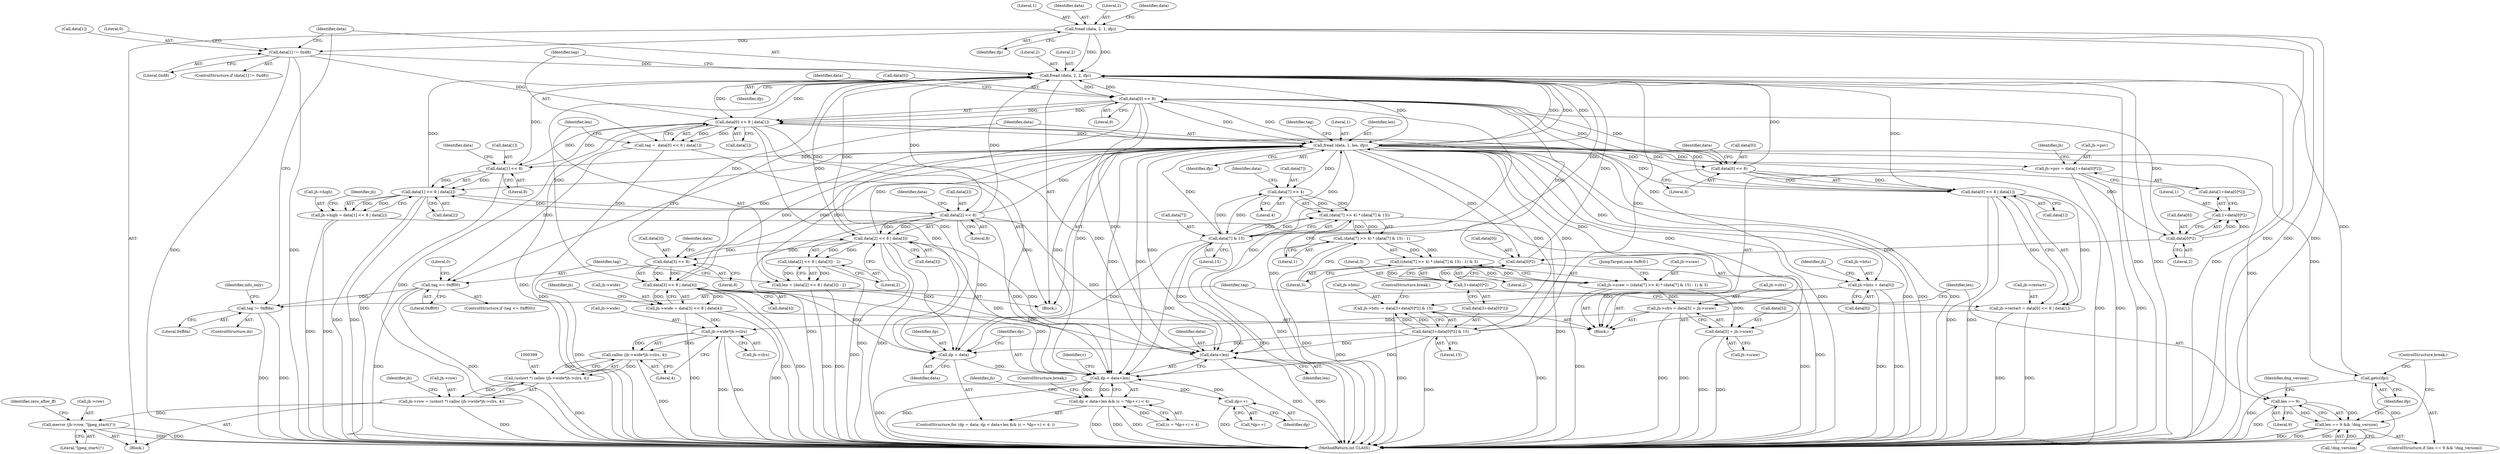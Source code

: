 digraph "0_rawstudio_983bda1f0fa5fa86884381208274198a620f006e@array" {
"1000126" [label="(Call,data[1] != 0xd8)"];
"1000120" [label="(Call,fread (data, 2, 1, ifp))"];
"1000135" [label="(Call,fread (data, 2, 2, ifp))"];
"1000143" [label="(Call,data[0] << 8)"];
"1000142" [label="(Call,data[0] << 8 | data[1])"];
"1000140" [label="(Call,tag =  data[0] << 8 | data[1])"];
"1000165" [label="(Call,tag <= 0xff00)"];
"1000334" [label="(Call,tag != 0xffda)"];
"1000170" [label="(Call,fread (data, 1, len, ifp))"];
"1000186" [label="(Call,data[7] >> 4)"];
"1000185" [label="(Call,(data[7] >> 4) * (data[7] & 15))"];
"1000184" [label="(Call,(data[7] >> 4) * (data[7] & 15) - 1)"];
"1000183" [label="(Call,((data[7] >> 4) * (data[7] & 15) - 1) & 3)"];
"1000179" [label="(Call,jh->sraw = ((data[7] >> 4) * (data[7] & 15) - 1) & 3)"];
"1000232" [label="(Call,jh->clrs = data[5] + jh->sraw)"];
"1000401" [label="(Call,jh->wide*jh->clrs)"];
"1000400" [label="(Call,calloc (jh->wide*jh->clrs, 4))"];
"1000398" [label="(Call,(ushort *) calloc (jh->wide*jh->clrs, 4))"];
"1000394" [label="(Call,jh->row = (ushort *) calloc (jh->wide*jh->clrs, 4))"];
"1000409" [label="(Call,merror (jh->row, \"ljpeg_start()\"))"];
"1000236" [label="(Call,data[5] + jh->sraw)"];
"1000191" [label="(Call,data[7] & 15)"];
"1000258" [label="(Call,dp = data)"];
"1000262" [label="(Call,dp < data+len)"];
"1000261" [label="(Call,dp < data+len && (c = *dp++) < 4)"];
"1000271" [label="(Call,dp++)"];
"1000264" [label="(Call,data+len)"];
"1000199" [label="(Call,jh->bits = data[0])"];
"1000304" [label="(Call,jh->bits -= data[3+data[0]*2] & 15)"];
"1000211" [label="(Call,data[1] << 8)"];
"1000210" [label="(Call,data[1] << 8 | data[2])"];
"1000155" [label="(Call,data[2] << 8)"];
"1000154" [label="(Call,data[2] << 8 | data[3])"];
"1000153" [label="(Call,(data[2] << 8 | data[3]) - 2)"];
"1000151" [label="(Call,len = (data[2] << 8 | data[3]) - 2)"];
"1000224" [label="(Call,data[3] << 8)"];
"1000223" [label="(Call,data[3] << 8 | data[4])"];
"1000219" [label="(Call,jh->wide = data[3] << 8 | data[4])"];
"1000206" [label="(Call,jh->high = data[1] << 8 | data[2])"];
"1000245" [label="(Call,len == 9)"];
"1000244" [label="(Call,len == 9 && !dng_version)"];
"1000250" [label="(Call,getc(ifp))"];
"1000291" [label="(Call,jh->psv = data[1+data[0]*2])"];
"1000299" [label="(Call,data[0]*2)"];
"1000297" [label="(Call,1+data[0]*2)"];
"1000313" [label="(Call,data[0]*2)"];
"1000311" [label="(Call,3+data[0]*2)"];
"1000308" [label="(Call,data[3+data[0]*2] & 15)"];
"1000326" [label="(Call,data[0] << 8)"];
"1000325" [label="(Call,data[0] << 8 | data[1])"];
"1000321" [label="(Call,jh->restart = data[0] << 8 | data[1])"];
"1000224" [label="(Call,data[3] << 8)"];
"1000133" [label="(ControlStructure,do)"];
"1000400" [label="(Call,calloc (jh->wide*jh->clrs, 4))"];
"1000124" [label="(Identifier,ifp)"];
"1000177" [label="(Block,)"];
"1000137" [label="(Literal,2)"];
"1000277" [label="(Identifier,jh)"];
"1000134" [label="(Block,)"];
"1000252" [label="(ControlStructure,break;)"];
"1000416" [label="(Identifier,zero_after_ff)"];
"1000203" [label="(Call,data[0])"];
"1000264" [label="(Call,data+len)"];
"1000166" [label="(Identifier,tag)"];
"1000257" [label="(ControlStructure,for (dp = data; dp < data+len && (c = *dp++) < 4; ))"];
"1000335" [label="(Identifier,tag)"];
"1000187" [label="(Call,data[7])"];
"1000250" [label="(Call,getc(ifp))"];
"1000272" [label="(Identifier,dp)"];
"1000127" [label="(Call,data[1])"];
"1000183" [label="(Call,((data[7] >> 4) * (data[7] & 15) - 1) & 3)"];
"1000233" [label="(Call,jh->clrs)"];
"1000135" [label="(Call,fread (data, 2, 2, ifp))"];
"1000405" [label="(Call,jh->clrs)"];
"1000332" [label="(Identifier,data)"];
"1000139" [label="(Identifier,ifp)"];
"1000260" [label="(Identifier,data)"];
"1000298" [label="(Literal,1)"];
"1000180" [label="(Call,jh->sraw)"];
"1000297" [label="(Call,1+data[0]*2)"];
"1000312" [label="(Literal,3)"];
"1000132" [label="(Literal,0)"];
"1000325" [label="(Call,data[0] << 8 | data[1])"];
"1000225" [label="(Call,data[3])"];
"1000308" [label="(Call,data[3+data[0]*2] & 15)"];
"1000172" [label="(Literal,1)"];
"1000246" [label="(Identifier,len)"];
"1000179" [label="(Call,jh->sraw = ((data[7] >> 4) * (data[7] & 15) - 1) & 3)"];
"1000322" [label="(Call,jh->restart)"];
"1000270" [label="(Call,*dp++)"];
"1000185" [label="(Call,(data[7] >> 4) * (data[7] & 15))"];
"1000199" [label="(Call,jh->bits = data[0])"];
"1000165" [label="(Call,tag <= 0xff00)"];
"1000173" [label="(Identifier,len)"];
"1000258" [label="(Call,dp = data)"];
"1000299" [label="(Call,data[0]*2)"];
"1000330" [label="(Literal,8)"];
"1000336" [label="(Literal,0xffda)"];
"1000265" [label="(Identifier,data)"];
"1000123" [label="(Literal,1)"];
"1000152" [label="(Identifier,len)"];
"1000212" [label="(Call,data[1])"];
"1000230" [label="(Identifier,data)"];
"1000159" [label="(Literal,8)"];
"1000198" [label="(JumpTarget,case 0xffc0:)"];
"1000191" [label="(Call,data[7] & 15)"];
"1000120" [label="(Call,fread (data, 2, 1, ifp))"];
"1000140" [label="(Call,tag =  data[0] << 8 | data[1])"];
"1000261" [label="(Call,dp < data+len && (c = *dp++) < 4)"];
"1000418" [label="(MethodReturn,int CLASS)"];
"1000217" [label="(Identifier,data)"];
"1000138" [label="(Literal,2)"];
"1000327" [label="(Call,data[0])"];
"1000144" [label="(Call,data[0])"];
"1000410" [label="(Call,jh->row)"];
"1000229" [label="(Call,data[4])"];
"1000259" [label="(Identifier,dp)"];
"1000306" [label="(Identifier,jh)"];
"1000326" [label="(Call,data[0] << 8)"];
"1000245" [label="(Call,len == 9)"];
"1000148" [label="(Call,data[1])"];
"1000228" [label="(Literal,8)"];
"1000153" [label="(Call,(data[2] << 8 | data[3]) - 2)"];
"1000300" [label="(Call,data[0])"];
"1000303" [label="(Literal,2)"];
"1000232" [label="(Call,jh->clrs = data[5] + jh->sraw)"];
"1000154" [label="(Call,data[2] << 8 | data[3])"];
"1000334" [label="(Call,tag != 0xffda)"];
"1000305" [label="(Call,jh->bits)"];
"1000216" [label="(Call,data[2])"];
"1000151" [label="(Call,len = (data[2] << 8 | data[3]) - 2)"];
"1000169" [label="(Literal,0)"];
"1000263" [label="(Identifier,dp)"];
"1000143" [label="(Call,data[0] << 8)"];
"1000190" [label="(Literal,4)"];
"1000161" [label="(Identifier,data)"];
"1000267" [label="(Call,(c = *dp++) < 4)"];
"1000409" [label="(Call,merror (jh->row, \"ljpeg_start()\"))"];
"1000291" [label="(Call,jh->psv = data[1+data[0]*2])"];
"1000141" [label="(Identifier,tag)"];
"1000200" [label="(Call,jh->bits)"];
"1000186" [label="(Call,data[7] >> 4)"];
"1000184" [label="(Call,(data[7] >> 4) * (data[7] & 15) - 1)"];
"1000411" [label="(Identifier,jh)"];
"1000309" [label="(Call,data[3+data[0]*2])"];
"1000195" [label="(Literal,15)"];
"1000155" [label="(Call,data[2] << 8)"];
"1000314" [label="(Call,data[0])"];
"1000142" [label="(Call,data[0] << 8 | data[1])"];
"1000292" [label="(Call,jh->psv)"];
"1000269" [label="(Identifier,c)"];
"1000266" [label="(Identifier,len)"];
"1000211" [label="(Call,data[1] << 8)"];
"1000240" [label="(Call,jh->sraw)"];
"1000234" [label="(Identifier,jh)"];
"1000197" [label="(Literal,3)"];
"1000126" [label="(Call,data[1] != 0xd8)"];
"1000248" [label="(Call,!dng_version)"];
"1000244" [label="(Call,len == 9 && !dng_version)"];
"1000318" [label="(Literal,15)"];
"1000176" [label="(Identifier,tag)"];
"1000170" [label="(Call,fread (data, 1, len, ifp))"];
"1000121" [label="(Identifier,data)"];
"1000196" [label="(Literal,1)"];
"1000271" [label="(Call,dp++)"];
"1000149" [label="(Identifier,data)"];
"1000163" [label="(Literal,2)"];
"1000223" [label="(Call,data[3] << 8 | data[4])"];
"1000304" [label="(Call,jh->bits -= data[3+data[0]*2] & 15)"];
"1000122" [label="(Literal,2)"];
"1000401" [label="(Call,jh->wide*jh->clrs)"];
"1000147" [label="(Literal,8)"];
"1000394" [label="(Call,jh->row = (ushort *) calloc (jh->wide*jh->clrs, 4))"];
"1000193" [label="(Identifier,data)"];
"1000207" [label="(Call,jh->high)"];
"1000262" [label="(Call,dp < data+len)"];
"1000338" [label="(Identifier,info_only)"];
"1000192" [label="(Call,data[7])"];
"1000289" [label="(ControlStructure,break;)"];
"1000156" [label="(Call,data[2])"];
"1000128" [label="(Identifier,data)"];
"1000321" [label="(Call,jh->restart = data[0] << 8 | data[1])"];
"1000220" [label="(Call,jh->wide)"];
"1000313" [label="(Call,data[0]*2)"];
"1000210" [label="(Call,data[1] << 8 | data[2])"];
"1000295" [label="(Call,data[1+data[0]*2])"];
"1000125" [label="(ControlStructure,if (data[1] != 0xd8))"];
"1000247" [label="(Literal,9)"];
"1000164" [label="(ControlStructure,if (tag <= 0xff00))"];
"1000174" [label="(Identifier,ifp)"];
"1000251" [label="(Identifier,ifp)"];
"1000219" [label="(Call,jh->wide = data[3] << 8 | data[4])"];
"1000171" [label="(Identifier,data)"];
"1000408" [label="(Literal,4)"];
"1000311" [label="(Call,3+data[0]*2)"];
"1000395" [label="(Call,jh->row)"];
"1000130" [label="(Literal,0xd8)"];
"1000402" [label="(Call,jh->wide)"];
"1000236" [label="(Call,data[5] + jh->sraw)"];
"1000249" [label="(Identifier,dng_version)"];
"1000413" [label="(Literal,\"ljpeg_start()\")"];
"1000103" [label="(Block,)"];
"1000221" [label="(Identifier,jh)"];
"1000215" [label="(Literal,8)"];
"1000237" [label="(Call,data[5])"];
"1000206" [label="(Call,jh->high = data[1] << 8 | data[2])"];
"1000319" [label="(ControlStructure,break;)"];
"1000331" [label="(Call,data[1])"];
"1000243" [label="(ControlStructure,if (len == 9 && !dng_version))"];
"1000398" [label="(Call,(ushort *) calloc (jh->wide*jh->clrs, 4))"];
"1000317" [label="(Literal,2)"];
"1000208" [label="(Identifier,jh)"];
"1000160" [label="(Call,data[3])"];
"1000167" [label="(Literal,0xff00)"];
"1000136" [label="(Identifier,data)"];
"1000126" -> "1000125"  [label="AST: "];
"1000126" -> "1000130"  [label="CFG: "];
"1000127" -> "1000126"  [label="AST: "];
"1000130" -> "1000126"  [label="AST: "];
"1000132" -> "1000126"  [label="CFG: "];
"1000136" -> "1000126"  [label="CFG: "];
"1000126" -> "1000418"  [label="DDG: "];
"1000126" -> "1000418"  [label="DDG: "];
"1000120" -> "1000126"  [label="DDG: "];
"1000126" -> "1000135"  [label="DDG: "];
"1000126" -> "1000142"  [label="DDG: "];
"1000120" -> "1000103"  [label="AST: "];
"1000120" -> "1000124"  [label="CFG: "];
"1000121" -> "1000120"  [label="AST: "];
"1000122" -> "1000120"  [label="AST: "];
"1000123" -> "1000120"  [label="AST: "];
"1000124" -> "1000120"  [label="AST: "];
"1000128" -> "1000120"  [label="CFG: "];
"1000120" -> "1000418"  [label="DDG: "];
"1000120" -> "1000418"  [label="DDG: "];
"1000120" -> "1000418"  [label="DDG: "];
"1000120" -> "1000135"  [label="DDG: "];
"1000120" -> "1000135"  [label="DDG: "];
"1000135" -> "1000134"  [label="AST: "];
"1000135" -> "1000139"  [label="CFG: "];
"1000136" -> "1000135"  [label="AST: "];
"1000137" -> "1000135"  [label="AST: "];
"1000138" -> "1000135"  [label="AST: "];
"1000139" -> "1000135"  [label="AST: "];
"1000141" -> "1000135"  [label="CFG: "];
"1000135" -> "1000418"  [label="DDG: "];
"1000135" -> "1000418"  [label="DDG: "];
"1000135" -> "1000418"  [label="DDG: "];
"1000308" -> "1000135"  [label="DDG: "];
"1000210" -> "1000135"  [label="DDG: "];
"1000154" -> "1000135"  [label="DDG: "];
"1000142" -> "1000135"  [label="DDG: "];
"1000211" -> "1000135"  [label="DDG: "];
"1000170" -> "1000135"  [label="DDG: "];
"1000170" -> "1000135"  [label="DDG: "];
"1000313" -> "1000135"  [label="DDG: "];
"1000191" -> "1000135"  [label="DDG: "];
"1000224" -> "1000135"  [label="DDG: "];
"1000325" -> "1000135"  [label="DDG: "];
"1000223" -> "1000135"  [label="DDG: "];
"1000143" -> "1000135"  [label="DDG: "];
"1000155" -> "1000135"  [label="DDG: "];
"1000326" -> "1000135"  [label="DDG: "];
"1000250" -> "1000135"  [label="DDG: "];
"1000135" -> "1000143"  [label="DDG: "];
"1000135" -> "1000142"  [label="DDG: "];
"1000135" -> "1000155"  [label="DDG: "];
"1000135" -> "1000154"  [label="DDG: "];
"1000135" -> "1000170"  [label="DDG: "];
"1000135" -> "1000170"  [label="DDG: "];
"1000143" -> "1000142"  [label="AST: "];
"1000143" -> "1000147"  [label="CFG: "];
"1000144" -> "1000143"  [label="AST: "];
"1000147" -> "1000143"  [label="AST: "];
"1000149" -> "1000143"  [label="CFG: "];
"1000143" -> "1000418"  [label="DDG: "];
"1000143" -> "1000142"  [label="DDG: "];
"1000143" -> "1000142"  [label="DDG: "];
"1000326" -> "1000143"  [label="DDG: "];
"1000313" -> "1000143"  [label="DDG: "];
"1000170" -> "1000143"  [label="DDG: "];
"1000143" -> "1000170"  [label="DDG: "];
"1000143" -> "1000199"  [label="DDG: "];
"1000143" -> "1000258"  [label="DDG: "];
"1000143" -> "1000262"  [label="DDG: "];
"1000143" -> "1000264"  [label="DDG: "];
"1000143" -> "1000299"  [label="DDG: "];
"1000143" -> "1000326"  [label="DDG: "];
"1000142" -> "1000140"  [label="AST: "];
"1000142" -> "1000148"  [label="CFG: "];
"1000148" -> "1000142"  [label="AST: "];
"1000140" -> "1000142"  [label="CFG: "];
"1000142" -> "1000418"  [label="DDG: "];
"1000142" -> "1000418"  [label="DDG: "];
"1000142" -> "1000140"  [label="DDG: "];
"1000142" -> "1000140"  [label="DDG: "];
"1000325" -> "1000142"  [label="DDG: "];
"1000211" -> "1000142"  [label="DDG: "];
"1000142" -> "1000170"  [label="DDG: "];
"1000142" -> "1000211"  [label="DDG: "];
"1000142" -> "1000258"  [label="DDG: "];
"1000142" -> "1000262"  [label="DDG: "];
"1000142" -> "1000264"  [label="DDG: "];
"1000142" -> "1000325"  [label="DDG: "];
"1000140" -> "1000134"  [label="AST: "];
"1000141" -> "1000140"  [label="AST: "];
"1000152" -> "1000140"  [label="CFG: "];
"1000140" -> "1000418"  [label="DDG: "];
"1000140" -> "1000165"  [label="DDG: "];
"1000165" -> "1000164"  [label="AST: "];
"1000165" -> "1000167"  [label="CFG: "];
"1000166" -> "1000165"  [label="AST: "];
"1000167" -> "1000165"  [label="AST: "];
"1000169" -> "1000165"  [label="CFG: "];
"1000171" -> "1000165"  [label="CFG: "];
"1000165" -> "1000418"  [label="DDG: "];
"1000165" -> "1000418"  [label="DDG: "];
"1000165" -> "1000334"  [label="DDG: "];
"1000334" -> "1000133"  [label="AST: "];
"1000334" -> "1000336"  [label="CFG: "];
"1000335" -> "1000334"  [label="AST: "];
"1000336" -> "1000334"  [label="AST: "];
"1000136" -> "1000334"  [label="CFG: "];
"1000338" -> "1000334"  [label="CFG: "];
"1000334" -> "1000418"  [label="DDG: "];
"1000334" -> "1000418"  [label="DDG: "];
"1000170" -> "1000134"  [label="AST: "];
"1000170" -> "1000174"  [label="CFG: "];
"1000171" -> "1000170"  [label="AST: "];
"1000172" -> "1000170"  [label="AST: "];
"1000173" -> "1000170"  [label="AST: "];
"1000174" -> "1000170"  [label="AST: "];
"1000176" -> "1000170"  [label="CFG: "];
"1000170" -> "1000418"  [label="DDG: "];
"1000170" -> "1000418"  [label="DDG: "];
"1000170" -> "1000418"  [label="DDG: "];
"1000170" -> "1000418"  [label="DDG: "];
"1000308" -> "1000170"  [label="DDG: "];
"1000154" -> "1000170"  [label="DDG: "];
"1000155" -> "1000170"  [label="DDG: "];
"1000191" -> "1000170"  [label="DDG: "];
"1000223" -> "1000170"  [label="DDG: "];
"1000151" -> "1000170"  [label="DDG: "];
"1000170" -> "1000186"  [label="DDG: "];
"1000170" -> "1000191"  [label="DDG: "];
"1000170" -> "1000199"  [label="DDG: "];
"1000170" -> "1000211"  [label="DDG: "];
"1000170" -> "1000210"  [label="DDG: "];
"1000170" -> "1000224"  [label="DDG: "];
"1000170" -> "1000223"  [label="DDG: "];
"1000170" -> "1000232"  [label="DDG: "];
"1000170" -> "1000236"  [label="DDG: "];
"1000170" -> "1000245"  [label="DDG: "];
"1000170" -> "1000250"  [label="DDG: "];
"1000170" -> "1000258"  [label="DDG: "];
"1000170" -> "1000262"  [label="DDG: "];
"1000170" -> "1000262"  [label="DDG: "];
"1000170" -> "1000264"  [label="DDG: "];
"1000170" -> "1000264"  [label="DDG: "];
"1000170" -> "1000291"  [label="DDG: "];
"1000170" -> "1000299"  [label="DDG: "];
"1000170" -> "1000308"  [label="DDG: "];
"1000170" -> "1000313"  [label="DDG: "];
"1000170" -> "1000326"  [label="DDG: "];
"1000170" -> "1000325"  [label="DDG: "];
"1000186" -> "1000185"  [label="AST: "];
"1000186" -> "1000190"  [label="CFG: "];
"1000187" -> "1000186"  [label="AST: "];
"1000190" -> "1000186"  [label="AST: "];
"1000193" -> "1000186"  [label="CFG: "];
"1000186" -> "1000185"  [label="DDG: "];
"1000186" -> "1000185"  [label="DDG: "];
"1000191" -> "1000186"  [label="DDG: "];
"1000186" -> "1000191"  [label="DDG: "];
"1000185" -> "1000184"  [label="AST: "];
"1000185" -> "1000191"  [label="CFG: "];
"1000191" -> "1000185"  [label="AST: "];
"1000196" -> "1000185"  [label="CFG: "];
"1000185" -> "1000418"  [label="DDG: "];
"1000185" -> "1000418"  [label="DDG: "];
"1000185" -> "1000184"  [label="DDG: "];
"1000185" -> "1000184"  [label="DDG: "];
"1000191" -> "1000185"  [label="DDG: "];
"1000191" -> "1000185"  [label="DDG: "];
"1000184" -> "1000183"  [label="AST: "];
"1000184" -> "1000196"  [label="CFG: "];
"1000196" -> "1000184"  [label="AST: "];
"1000197" -> "1000184"  [label="CFG: "];
"1000184" -> "1000418"  [label="DDG: "];
"1000184" -> "1000183"  [label="DDG: "];
"1000184" -> "1000183"  [label="DDG: "];
"1000183" -> "1000179"  [label="AST: "];
"1000183" -> "1000197"  [label="CFG: "];
"1000197" -> "1000183"  [label="AST: "];
"1000179" -> "1000183"  [label="CFG: "];
"1000183" -> "1000418"  [label="DDG: "];
"1000183" -> "1000179"  [label="DDG: "];
"1000183" -> "1000179"  [label="DDG: "];
"1000179" -> "1000177"  [label="AST: "];
"1000180" -> "1000179"  [label="AST: "];
"1000198" -> "1000179"  [label="CFG: "];
"1000179" -> "1000418"  [label="DDG: "];
"1000179" -> "1000232"  [label="DDG: "];
"1000179" -> "1000236"  [label="DDG: "];
"1000232" -> "1000177"  [label="AST: "];
"1000232" -> "1000236"  [label="CFG: "];
"1000233" -> "1000232"  [label="AST: "];
"1000236" -> "1000232"  [label="AST: "];
"1000246" -> "1000232"  [label="CFG: "];
"1000232" -> "1000418"  [label="DDG: "];
"1000232" -> "1000418"  [label="DDG: "];
"1000232" -> "1000401"  [label="DDG: "];
"1000401" -> "1000400"  [label="AST: "];
"1000401" -> "1000405"  [label="CFG: "];
"1000402" -> "1000401"  [label="AST: "];
"1000405" -> "1000401"  [label="AST: "];
"1000408" -> "1000401"  [label="CFG: "];
"1000401" -> "1000418"  [label="DDG: "];
"1000401" -> "1000418"  [label="DDG: "];
"1000401" -> "1000400"  [label="DDG: "];
"1000401" -> "1000400"  [label="DDG: "];
"1000219" -> "1000401"  [label="DDG: "];
"1000400" -> "1000398"  [label="AST: "];
"1000400" -> "1000408"  [label="CFG: "];
"1000408" -> "1000400"  [label="AST: "];
"1000398" -> "1000400"  [label="CFG: "];
"1000400" -> "1000418"  [label="DDG: "];
"1000400" -> "1000398"  [label="DDG: "];
"1000400" -> "1000398"  [label="DDG: "];
"1000398" -> "1000394"  [label="AST: "];
"1000399" -> "1000398"  [label="AST: "];
"1000394" -> "1000398"  [label="CFG: "];
"1000398" -> "1000418"  [label="DDG: "];
"1000398" -> "1000394"  [label="DDG: "];
"1000394" -> "1000103"  [label="AST: "];
"1000395" -> "1000394"  [label="AST: "];
"1000411" -> "1000394"  [label="CFG: "];
"1000394" -> "1000418"  [label="DDG: "];
"1000394" -> "1000409"  [label="DDG: "];
"1000409" -> "1000103"  [label="AST: "];
"1000409" -> "1000413"  [label="CFG: "];
"1000410" -> "1000409"  [label="AST: "];
"1000413" -> "1000409"  [label="AST: "];
"1000416" -> "1000409"  [label="CFG: "];
"1000409" -> "1000418"  [label="DDG: "];
"1000409" -> "1000418"  [label="DDG: "];
"1000236" -> "1000240"  [label="CFG: "];
"1000237" -> "1000236"  [label="AST: "];
"1000240" -> "1000236"  [label="AST: "];
"1000236" -> "1000418"  [label="DDG: "];
"1000236" -> "1000418"  [label="DDG: "];
"1000191" -> "1000195"  [label="CFG: "];
"1000192" -> "1000191"  [label="AST: "];
"1000195" -> "1000191"  [label="AST: "];
"1000191" -> "1000418"  [label="DDG: "];
"1000191" -> "1000258"  [label="DDG: "];
"1000191" -> "1000262"  [label="DDG: "];
"1000191" -> "1000264"  [label="DDG: "];
"1000258" -> "1000257"  [label="AST: "];
"1000258" -> "1000260"  [label="CFG: "];
"1000259" -> "1000258"  [label="AST: "];
"1000260" -> "1000258"  [label="AST: "];
"1000263" -> "1000258"  [label="CFG: "];
"1000308" -> "1000258"  [label="DDG: "];
"1000154" -> "1000258"  [label="DDG: "];
"1000155" -> "1000258"  [label="DDG: "];
"1000223" -> "1000258"  [label="DDG: "];
"1000258" -> "1000262"  [label="DDG: "];
"1000262" -> "1000261"  [label="AST: "];
"1000262" -> "1000264"  [label="CFG: "];
"1000263" -> "1000262"  [label="AST: "];
"1000264" -> "1000262"  [label="AST: "];
"1000269" -> "1000262"  [label="CFG: "];
"1000261" -> "1000262"  [label="CFG: "];
"1000262" -> "1000418"  [label="DDG: "];
"1000262" -> "1000418"  [label="DDG: "];
"1000262" -> "1000261"  [label="DDG: "];
"1000262" -> "1000261"  [label="DDG: "];
"1000271" -> "1000262"  [label="DDG: "];
"1000154" -> "1000262"  [label="DDG: "];
"1000155" -> "1000262"  [label="DDG: "];
"1000308" -> "1000262"  [label="DDG: "];
"1000223" -> "1000262"  [label="DDG: "];
"1000262" -> "1000271"  [label="DDG: "];
"1000261" -> "1000257"  [label="AST: "];
"1000261" -> "1000267"  [label="CFG: "];
"1000267" -> "1000261"  [label="AST: "];
"1000277" -> "1000261"  [label="CFG: "];
"1000289" -> "1000261"  [label="CFG: "];
"1000261" -> "1000418"  [label="DDG: "];
"1000261" -> "1000418"  [label="DDG: "];
"1000261" -> "1000418"  [label="DDG: "];
"1000267" -> "1000261"  [label="DDG: "];
"1000271" -> "1000270"  [label="AST: "];
"1000271" -> "1000272"  [label="CFG: "];
"1000272" -> "1000271"  [label="AST: "];
"1000270" -> "1000271"  [label="CFG: "];
"1000271" -> "1000418"  [label="DDG: "];
"1000264" -> "1000266"  [label="CFG: "];
"1000265" -> "1000264"  [label="AST: "];
"1000266" -> "1000264"  [label="AST: "];
"1000264" -> "1000418"  [label="DDG: "];
"1000264" -> "1000418"  [label="DDG: "];
"1000154" -> "1000264"  [label="DDG: "];
"1000155" -> "1000264"  [label="DDG: "];
"1000308" -> "1000264"  [label="DDG: "];
"1000223" -> "1000264"  [label="DDG: "];
"1000199" -> "1000177"  [label="AST: "];
"1000199" -> "1000203"  [label="CFG: "];
"1000200" -> "1000199"  [label="AST: "];
"1000203" -> "1000199"  [label="AST: "];
"1000208" -> "1000199"  [label="CFG: "];
"1000199" -> "1000418"  [label="DDG: "];
"1000199" -> "1000418"  [label="DDG: "];
"1000199" -> "1000304"  [label="DDG: "];
"1000304" -> "1000177"  [label="AST: "];
"1000304" -> "1000308"  [label="CFG: "];
"1000305" -> "1000304"  [label="AST: "];
"1000308" -> "1000304"  [label="AST: "];
"1000319" -> "1000304"  [label="CFG: "];
"1000304" -> "1000418"  [label="DDG: "];
"1000304" -> "1000418"  [label="DDG: "];
"1000308" -> "1000304"  [label="DDG: "];
"1000308" -> "1000304"  [label="DDG: "];
"1000211" -> "1000210"  [label="AST: "];
"1000211" -> "1000215"  [label="CFG: "];
"1000212" -> "1000211"  [label="AST: "];
"1000215" -> "1000211"  [label="AST: "];
"1000217" -> "1000211"  [label="CFG: "];
"1000211" -> "1000418"  [label="DDG: "];
"1000211" -> "1000210"  [label="DDG: "];
"1000211" -> "1000210"  [label="DDG: "];
"1000210" -> "1000206"  [label="AST: "];
"1000210" -> "1000216"  [label="CFG: "];
"1000216" -> "1000210"  [label="AST: "];
"1000206" -> "1000210"  [label="CFG: "];
"1000210" -> "1000418"  [label="DDG: "];
"1000210" -> "1000418"  [label="DDG: "];
"1000210" -> "1000155"  [label="DDG: "];
"1000210" -> "1000206"  [label="DDG: "];
"1000210" -> "1000206"  [label="DDG: "];
"1000155" -> "1000210"  [label="DDG: "];
"1000155" -> "1000154"  [label="AST: "];
"1000155" -> "1000159"  [label="CFG: "];
"1000156" -> "1000155"  [label="AST: "];
"1000159" -> "1000155"  [label="AST: "];
"1000161" -> "1000155"  [label="CFG: "];
"1000155" -> "1000418"  [label="DDG: "];
"1000155" -> "1000154"  [label="DDG: "];
"1000155" -> "1000154"  [label="DDG: "];
"1000154" -> "1000153"  [label="AST: "];
"1000154" -> "1000160"  [label="CFG: "];
"1000160" -> "1000154"  [label="AST: "];
"1000163" -> "1000154"  [label="CFG: "];
"1000154" -> "1000418"  [label="DDG: "];
"1000154" -> "1000418"  [label="DDG: "];
"1000154" -> "1000153"  [label="DDG: "];
"1000154" -> "1000153"  [label="DDG: "];
"1000224" -> "1000154"  [label="DDG: "];
"1000154" -> "1000224"  [label="DDG: "];
"1000153" -> "1000151"  [label="AST: "];
"1000153" -> "1000163"  [label="CFG: "];
"1000163" -> "1000153"  [label="AST: "];
"1000151" -> "1000153"  [label="CFG: "];
"1000153" -> "1000418"  [label="DDG: "];
"1000153" -> "1000151"  [label="DDG: "];
"1000153" -> "1000151"  [label="DDG: "];
"1000151" -> "1000134"  [label="AST: "];
"1000152" -> "1000151"  [label="AST: "];
"1000166" -> "1000151"  [label="CFG: "];
"1000151" -> "1000418"  [label="DDG: "];
"1000151" -> "1000418"  [label="DDG: "];
"1000224" -> "1000223"  [label="AST: "];
"1000224" -> "1000228"  [label="CFG: "];
"1000225" -> "1000224"  [label="AST: "];
"1000228" -> "1000224"  [label="AST: "];
"1000230" -> "1000224"  [label="CFG: "];
"1000224" -> "1000418"  [label="DDG: "];
"1000224" -> "1000223"  [label="DDG: "];
"1000224" -> "1000223"  [label="DDG: "];
"1000223" -> "1000219"  [label="AST: "];
"1000223" -> "1000229"  [label="CFG: "];
"1000229" -> "1000223"  [label="AST: "];
"1000219" -> "1000223"  [label="CFG: "];
"1000223" -> "1000418"  [label="DDG: "];
"1000223" -> "1000418"  [label="DDG: "];
"1000223" -> "1000219"  [label="DDG: "];
"1000223" -> "1000219"  [label="DDG: "];
"1000219" -> "1000177"  [label="AST: "];
"1000220" -> "1000219"  [label="AST: "];
"1000234" -> "1000219"  [label="CFG: "];
"1000219" -> "1000418"  [label="DDG: "];
"1000219" -> "1000418"  [label="DDG: "];
"1000206" -> "1000177"  [label="AST: "];
"1000207" -> "1000206"  [label="AST: "];
"1000221" -> "1000206"  [label="CFG: "];
"1000206" -> "1000418"  [label="DDG: "];
"1000206" -> "1000418"  [label="DDG: "];
"1000245" -> "1000244"  [label="AST: "];
"1000245" -> "1000247"  [label="CFG: "];
"1000246" -> "1000245"  [label="AST: "];
"1000247" -> "1000245"  [label="AST: "];
"1000249" -> "1000245"  [label="CFG: "];
"1000244" -> "1000245"  [label="CFG: "];
"1000245" -> "1000418"  [label="DDG: "];
"1000245" -> "1000244"  [label="DDG: "];
"1000245" -> "1000244"  [label="DDG: "];
"1000244" -> "1000243"  [label="AST: "];
"1000244" -> "1000248"  [label="CFG: "];
"1000248" -> "1000244"  [label="AST: "];
"1000251" -> "1000244"  [label="CFG: "];
"1000252" -> "1000244"  [label="CFG: "];
"1000244" -> "1000418"  [label="DDG: "];
"1000244" -> "1000418"  [label="DDG: "];
"1000244" -> "1000418"  [label="DDG: "];
"1000248" -> "1000244"  [label="DDG: "];
"1000250" -> "1000243"  [label="AST: "];
"1000250" -> "1000251"  [label="CFG: "];
"1000251" -> "1000250"  [label="AST: "];
"1000252" -> "1000250"  [label="CFG: "];
"1000250" -> "1000418"  [label="DDG: "];
"1000250" -> "1000418"  [label="DDG: "];
"1000291" -> "1000177"  [label="AST: "];
"1000291" -> "1000295"  [label="CFG: "];
"1000292" -> "1000291"  [label="AST: "];
"1000295" -> "1000291"  [label="AST: "];
"1000306" -> "1000291"  [label="CFG: "];
"1000291" -> "1000418"  [label="DDG: "];
"1000291" -> "1000418"  [label="DDG: "];
"1000299" -> "1000297"  [label="AST: "];
"1000299" -> "1000303"  [label="CFG: "];
"1000300" -> "1000299"  [label="AST: "];
"1000303" -> "1000299"  [label="AST: "];
"1000297" -> "1000299"  [label="CFG: "];
"1000299" -> "1000297"  [label="DDG: "];
"1000299" -> "1000297"  [label="DDG: "];
"1000299" -> "1000313"  [label="DDG: "];
"1000297" -> "1000295"  [label="AST: "];
"1000298" -> "1000297"  [label="AST: "];
"1000295" -> "1000297"  [label="CFG: "];
"1000313" -> "1000311"  [label="AST: "];
"1000313" -> "1000317"  [label="CFG: "];
"1000314" -> "1000313"  [label="AST: "];
"1000317" -> "1000313"  [label="AST: "];
"1000311" -> "1000313"  [label="CFG: "];
"1000313" -> "1000418"  [label="DDG: "];
"1000313" -> "1000311"  [label="DDG: "];
"1000313" -> "1000311"  [label="DDG: "];
"1000311" -> "1000309"  [label="AST: "];
"1000312" -> "1000311"  [label="AST: "];
"1000309" -> "1000311"  [label="CFG: "];
"1000311" -> "1000418"  [label="DDG: "];
"1000308" -> "1000318"  [label="CFG: "];
"1000309" -> "1000308"  [label="AST: "];
"1000318" -> "1000308"  [label="AST: "];
"1000308" -> "1000418"  [label="DDG: "];
"1000326" -> "1000325"  [label="AST: "];
"1000326" -> "1000330"  [label="CFG: "];
"1000327" -> "1000326"  [label="AST: "];
"1000330" -> "1000326"  [label="AST: "];
"1000332" -> "1000326"  [label="CFG: "];
"1000326" -> "1000418"  [label="DDG: "];
"1000326" -> "1000325"  [label="DDG: "];
"1000326" -> "1000325"  [label="DDG: "];
"1000325" -> "1000321"  [label="AST: "];
"1000325" -> "1000331"  [label="CFG: "];
"1000331" -> "1000325"  [label="AST: "];
"1000321" -> "1000325"  [label="CFG: "];
"1000325" -> "1000418"  [label="DDG: "];
"1000325" -> "1000418"  [label="DDG: "];
"1000325" -> "1000321"  [label="DDG: "];
"1000325" -> "1000321"  [label="DDG: "];
"1000321" -> "1000177"  [label="AST: "];
"1000322" -> "1000321"  [label="AST: "];
"1000335" -> "1000321"  [label="CFG: "];
"1000321" -> "1000418"  [label="DDG: "];
"1000321" -> "1000418"  [label="DDG: "];
}
